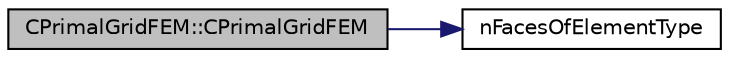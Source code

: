 digraph "CPrimalGridFEM::CPrimalGridFEM"
{
 // LATEX_PDF_SIZE
  edge [fontname="Helvetica",fontsize="10",labelfontname="Helvetica",labelfontsize="10"];
  node [fontname="Helvetica",fontsize="10",shape=record];
  rankdir="LR";
  Node1 [label="CPrimalGridFEM::CPrimalGridFEM",height=0.2,width=0.4,color="black", fillcolor="grey75", style="filled", fontcolor="black",tooltip="Constructor using data to initialize the element."];
  Node1 -> Node2 [color="midnightblue",fontsize="10",style="solid",fontname="Helvetica"];
  Node2 [label="nFacesOfElementType",height=0.2,width=0.4,color="black", fillcolor="white", style="filled",URL="$option__structure_8hpp.html#aedf41dbeca365955b503af6c3475f13f",tooltip="Get the number of faces of the element."];
}

